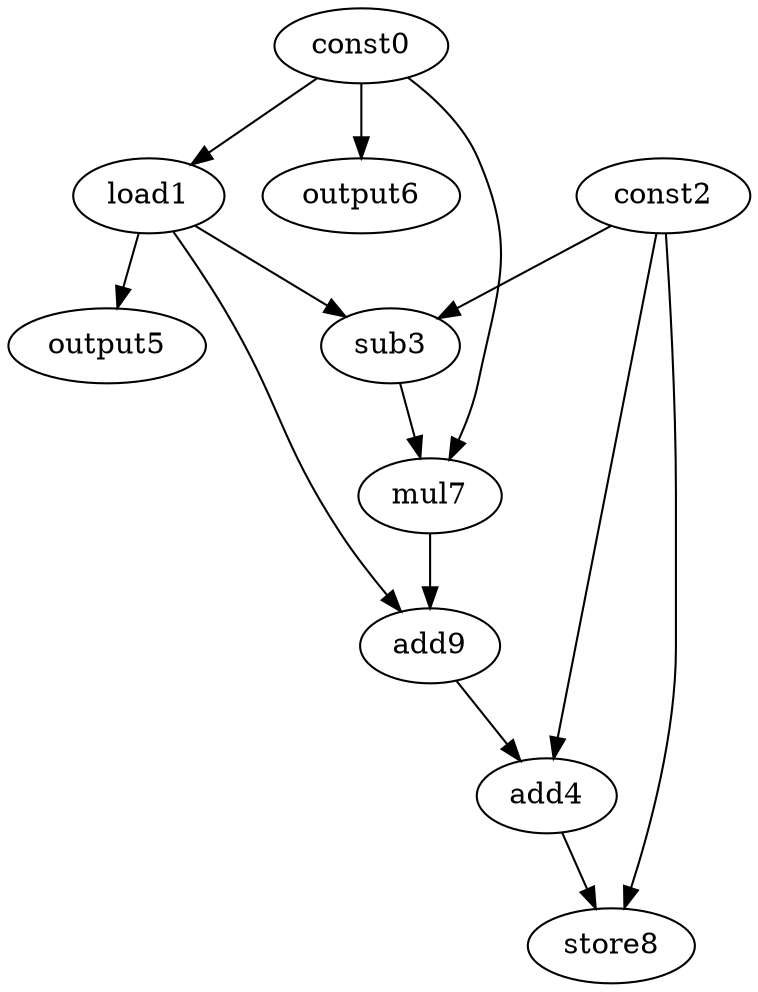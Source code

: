 digraph G { 
const0[opcode=const]; 
load1[opcode=load]; 
const2[opcode=const]; 
sub3[opcode=sub]; 
add4[opcode=add]; 
output5[opcode=output]; 
output6[opcode=output]; 
mul7[opcode=mul]; 
store8[opcode=store]; 
add9[opcode=add]; 
const0->load1[operand=0];
const0->output6[operand=0];
load1->sub3[operand=0];
const2->sub3[operand=1];
load1->output5[operand=0];
const0->mul7[operand=0];
sub3->mul7[operand=1];
load1->add9[operand=0];
mul7->add9[operand=1];
add9->add4[operand=0];
const2->add4[operand=1];
const2->store8[operand=0];
add4->store8[operand=1];
}

